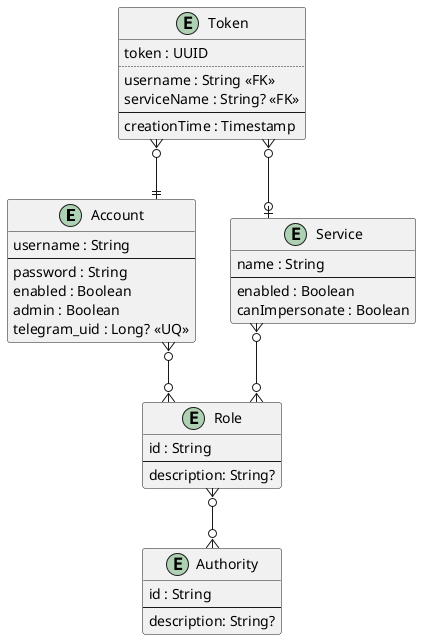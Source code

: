 @startuml
skinparam Linetype ortho

entity Account {
username : String
--
password : String
enabled : Boolean
admin : Boolean
telegram_uid : Long? <<UQ>>
}

entity Token {
token : UUID
..
username : String <<FK>>
serviceName : String? <<FK>>
--
creationTime : Timestamp
}

entity Service {
name : String
--
enabled : Boolean
canImpersonate : Boolean
}

entity Role {
id : String
--
description: String?
}

entity Authority {
id : String
--
description: String?
}

' authorities
Role }o--o{ Authority
Account }o--o{ Role
Service }o--o{ Role

' tokens
Token }o--|| Account
Token }o--o| Service

@enduml